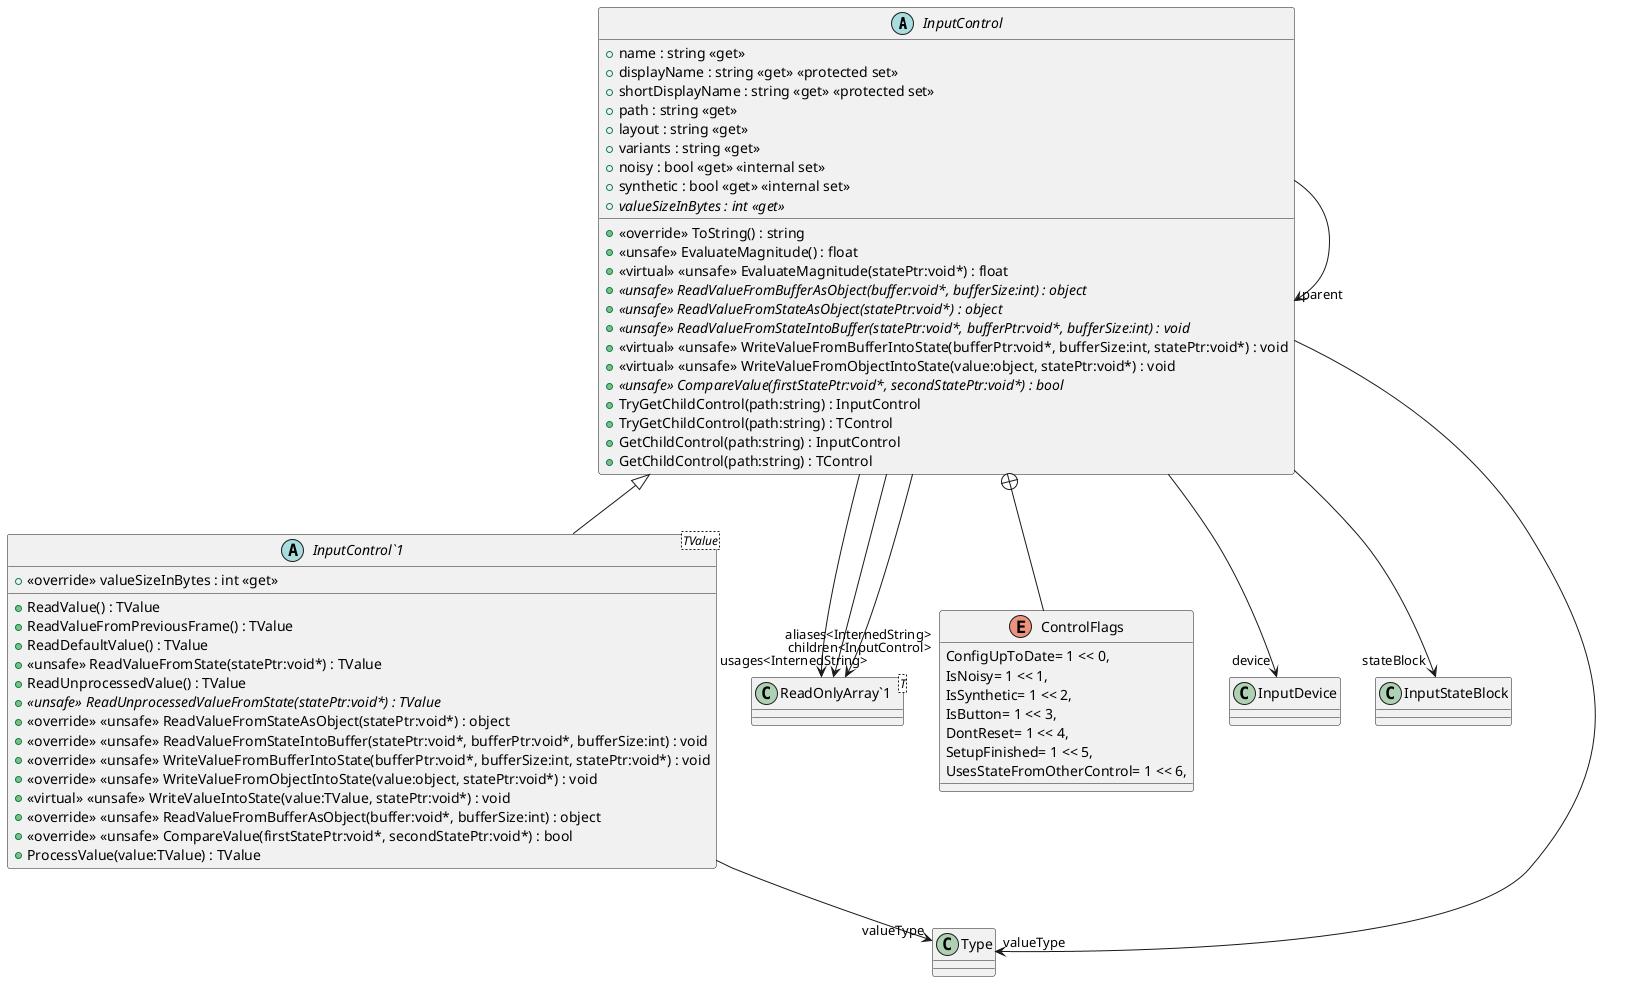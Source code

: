 @startuml
abstract class InputControl {
    + name : string <<get>>
    + displayName : string <<get>> <<protected set>>
    + shortDisplayName : string <<get>> <<protected set>>
    + path : string <<get>>
    + layout : string <<get>>
    + variants : string <<get>>
    + noisy : bool <<get>> <<internal set>>
    + synthetic : bool <<get>> <<internal set>>
    + {abstract} valueSizeInBytes : int <<get>>
    + <<override>> ToString() : string
    + <<unsafe>> EvaluateMagnitude() : float
    + <<virtual>> <<unsafe>> EvaluateMagnitude(statePtr:void*) : float
    + {abstract} <<unsafe>> ReadValueFromBufferAsObject(buffer:void*, bufferSize:int) : object
    + {abstract} <<unsafe>> ReadValueFromStateAsObject(statePtr:void*) : object
    + {abstract} <<unsafe>> ReadValueFromStateIntoBuffer(statePtr:void*, bufferPtr:void*, bufferSize:int) : void
    + <<virtual>> <<unsafe>> WriteValueFromBufferIntoState(bufferPtr:void*, bufferSize:int, statePtr:void*) : void
    + <<virtual>> <<unsafe>> WriteValueFromObjectIntoState(value:object, statePtr:void*) : void
    + {abstract} <<unsafe>> CompareValue(firstStatePtr:void*, secondStatePtr:void*) : bool
    + TryGetChildControl(path:string) : InputControl
    + TryGetChildControl(path:string) : TControl
    + GetChildControl(path:string) : InputControl
    + GetChildControl(path:string) : TControl
}
abstract class "InputControl`1"<TValue> {
    + <<override>> valueSizeInBytes : int <<get>>
    + ReadValue() : TValue
    + ReadValueFromPreviousFrame() : TValue
    + ReadDefaultValue() : TValue
    + <<unsafe>> ReadValueFromState(statePtr:void*) : TValue
    + ReadUnprocessedValue() : TValue
    + {abstract} <<unsafe>> ReadUnprocessedValueFromState(statePtr:void*) : TValue
    + <<override>> <<unsafe>> ReadValueFromStateAsObject(statePtr:void*) : object
    + <<override>> <<unsafe>> ReadValueFromStateIntoBuffer(statePtr:void*, bufferPtr:void*, bufferSize:int) : void
    + <<override>> <<unsafe>> WriteValueFromBufferIntoState(bufferPtr:void*, bufferSize:int, statePtr:void*) : void
    + <<override>> <<unsafe>> WriteValueFromObjectIntoState(value:object, statePtr:void*) : void
    + <<virtual>> <<unsafe>> WriteValueIntoState(value:TValue, statePtr:void*) : void
    + <<override>> <<unsafe>> ReadValueFromBufferAsObject(buffer:void*, bufferSize:int) : object
    + <<override>> <<unsafe>> CompareValue(firstStatePtr:void*, secondStatePtr:void*) : bool
    + ProcessValue(value:TValue) : TValue
}
class "ReadOnlyArray`1"<T> {
}
enum ControlFlags {
    ConfigUpToDate= 1 << 0,
    IsNoisy= 1 << 1,
    IsSynthetic= 1 << 2,
    IsButton= 1 << 3,
    DontReset= 1 << 4,
    SetupFinished= 1 << 5,
    UsesStateFromOtherControl= 1 << 6,
}
InputControl --> "device" InputDevice
InputControl --> "parent" InputControl
InputControl --> "children<InputControl>" "ReadOnlyArray`1"
InputControl --> "usages<InternedString>" "ReadOnlyArray`1"
InputControl --> "aliases<InternedString>" "ReadOnlyArray`1"
InputControl --> "stateBlock" InputStateBlock
InputControl --> "valueType" Type
InputControl <|-- "InputControl`1"
"InputControl`1" --> "valueType" Type
InputControl +-- ControlFlags
@enduml
